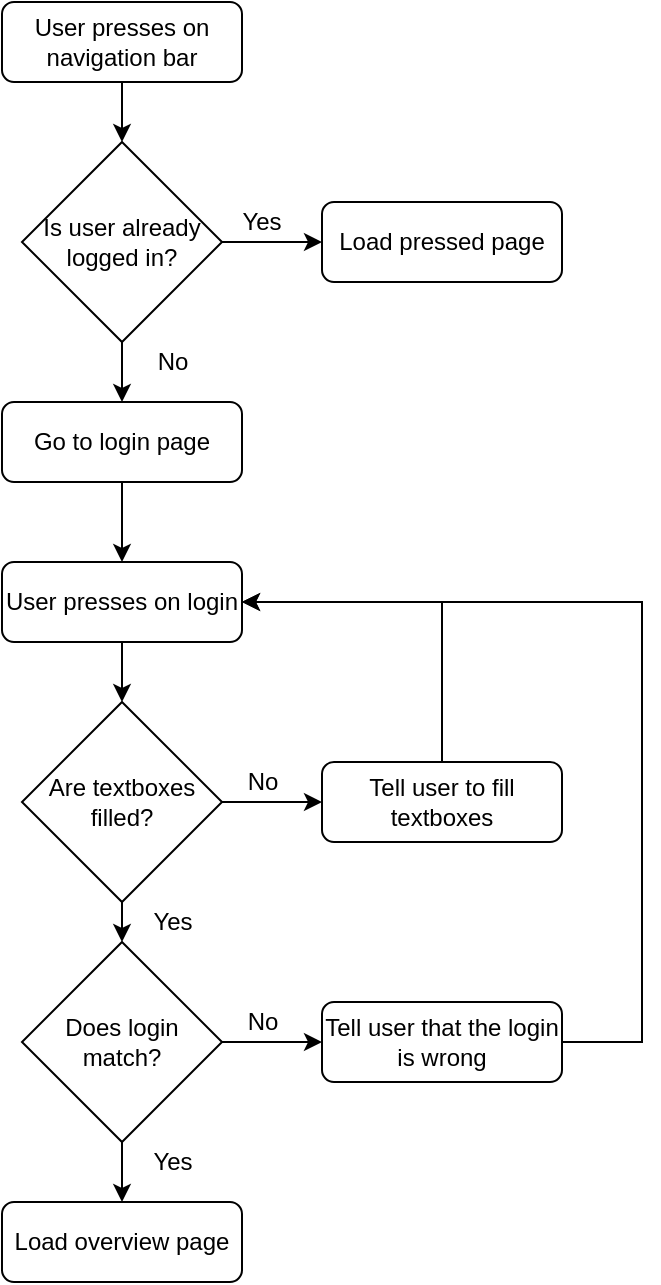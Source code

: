 <mxfile version="14.1.8" type="device"><diagram id="C5RBs43oDa-KdzZeNtuy" name="Page-1"><mxGraphModel dx="1422" dy="762" grid="1" gridSize="10" guides="1" tooltips="1" connect="1" arrows="1" fold="1" page="1" pageScale="1" pageWidth="827" pageHeight="1169" math="0" shadow="0"><root><mxCell id="WIyWlLk6GJQsqaUBKTNV-0"/><mxCell id="WIyWlLk6GJQsqaUBKTNV-1" parent="WIyWlLk6GJQsqaUBKTNV-0"/><mxCell id="nsPqfe8YYZ5Gb-lZy3Dz-29" style="edgeStyle=orthogonalEdgeStyle;rounded=0;orthogonalLoop=1;jettySize=auto;html=1;exitX=0.5;exitY=1;exitDx=0;exitDy=0;entryX=0.5;entryY=0;entryDx=0;entryDy=0;" parent="WIyWlLk6GJQsqaUBKTNV-1" source="nsPqfe8YYZ5Gb-lZy3Dz-13" target="nsPqfe8YYZ5Gb-lZy3Dz-14" edge="1"><mxGeometry relative="1" as="geometry"/></mxCell><mxCell id="nsPqfe8YYZ5Gb-lZy3Dz-13" value="User presses on login" style="rounded=1;whiteSpace=wrap;html=1;" parent="WIyWlLk6GJQsqaUBKTNV-1" vertex="1"><mxGeometry x="240" y="320" width="120" height="40" as="geometry"/></mxCell><mxCell id="0bSVX9aGRj6P_oDy49NH-16" style="edgeStyle=orthogonalEdgeStyle;rounded=0;orthogonalLoop=1;jettySize=auto;html=1;exitX=0.5;exitY=1;exitDx=0;exitDy=0;entryX=0.5;entryY=0;entryDx=0;entryDy=0;" edge="1" parent="WIyWlLk6GJQsqaUBKTNV-1" source="nsPqfe8YYZ5Gb-lZy3Dz-14" target="nsPqfe8YYZ5Gb-lZy3Dz-21"><mxGeometry relative="1" as="geometry"/></mxCell><mxCell id="0bSVX9aGRj6P_oDy49NH-17" style="edgeStyle=orthogonalEdgeStyle;rounded=0;orthogonalLoop=1;jettySize=auto;html=1;exitX=1;exitY=0.5;exitDx=0;exitDy=0;entryX=0;entryY=0.5;entryDx=0;entryDy=0;" edge="1" parent="WIyWlLk6GJQsqaUBKTNV-1" source="nsPqfe8YYZ5Gb-lZy3Dz-14" target="nsPqfe8YYZ5Gb-lZy3Dz-15"><mxGeometry relative="1" as="geometry"/></mxCell><mxCell id="nsPqfe8YYZ5Gb-lZy3Dz-14" value="Are textboxes filled?" style="rhombus;whiteSpace=wrap;html=1;" parent="WIyWlLk6GJQsqaUBKTNV-1" vertex="1"><mxGeometry x="250" y="390" width="100" height="100" as="geometry"/></mxCell><mxCell id="0bSVX9aGRj6P_oDy49NH-11" style="edgeStyle=orthogonalEdgeStyle;rounded=0;orthogonalLoop=1;jettySize=auto;html=1;exitX=1;exitY=0.5;exitDx=0;exitDy=0;entryX=0;entryY=0.5;entryDx=0;entryDy=0;" edge="1" parent="WIyWlLk6GJQsqaUBKTNV-1" source="nsPqfe8YYZ5Gb-lZy3Dz-21" target="nsPqfe8YYZ5Gb-lZy3Dz-23"><mxGeometry relative="1" as="geometry"/></mxCell><mxCell id="0bSVX9aGRj6P_oDy49NH-14" style="edgeStyle=orthogonalEdgeStyle;rounded=0;orthogonalLoop=1;jettySize=auto;html=1;exitX=0.5;exitY=1;exitDx=0;exitDy=0;entryX=0.5;entryY=0;entryDx=0;entryDy=0;" edge="1" parent="WIyWlLk6GJQsqaUBKTNV-1" source="nsPqfe8YYZ5Gb-lZy3Dz-21" target="nsPqfe8YYZ5Gb-lZy3Dz-28"><mxGeometry relative="1" as="geometry"/></mxCell><mxCell id="nsPqfe8YYZ5Gb-lZy3Dz-21" value="Does login match?" style="rhombus;whiteSpace=wrap;html=1;" parent="WIyWlLk6GJQsqaUBKTNV-1" vertex="1"><mxGeometry x="250" y="510" width="100" height="100" as="geometry"/></mxCell><mxCell id="0bSVX9aGRj6P_oDy49NH-12" style="edgeStyle=orthogonalEdgeStyle;rounded=0;orthogonalLoop=1;jettySize=auto;html=1;exitX=1;exitY=0.5;exitDx=0;exitDy=0;entryX=1;entryY=0.5;entryDx=0;entryDy=0;" edge="1" parent="WIyWlLk6GJQsqaUBKTNV-1" source="nsPqfe8YYZ5Gb-lZy3Dz-23" target="nsPqfe8YYZ5Gb-lZy3Dz-13"><mxGeometry relative="1" as="geometry"><Array as="points"><mxPoint x="560" y="560"/><mxPoint x="560" y="340"/></Array></mxGeometry></mxCell><mxCell id="nsPqfe8YYZ5Gb-lZy3Dz-23" value="Tell user that the login is wrong" style="rounded=1;whiteSpace=wrap;html=1;" parent="WIyWlLk6GJQsqaUBKTNV-1" vertex="1"><mxGeometry x="400" y="540" width="120" height="40" as="geometry"/></mxCell><mxCell id="nsPqfe8YYZ5Gb-lZy3Dz-25" value="No" style="text;html=1;align=center;verticalAlign=middle;resizable=0;points=[];autosize=1;" parent="WIyWlLk6GJQsqaUBKTNV-1" vertex="1"><mxGeometry x="355" y="540" width="30" height="20" as="geometry"/></mxCell><mxCell id="nsPqfe8YYZ5Gb-lZy3Dz-28" value="Load overview page" style="rounded=1;whiteSpace=wrap;html=1;" parent="WIyWlLk6GJQsqaUBKTNV-1" vertex="1"><mxGeometry x="240" y="640" width="120" height="40" as="geometry"/></mxCell><mxCell id="nsPqfe8YYZ5Gb-lZy3Dz-49" style="edgeStyle=orthogonalEdgeStyle;rounded=0;orthogonalLoop=1;jettySize=auto;html=1;exitX=1;exitY=0.5;exitDx=0;exitDy=0;entryX=0;entryY=0.5;entryDx=0;entryDy=0;" parent="WIyWlLk6GJQsqaUBKTNV-1" source="nsPqfe8YYZ5Gb-lZy3Dz-40" target="nsPqfe8YYZ5Gb-lZy3Dz-43" edge="1"><mxGeometry relative="1" as="geometry"/></mxCell><mxCell id="nsPqfe8YYZ5Gb-lZy3Dz-50" style="edgeStyle=orthogonalEdgeStyle;rounded=0;orthogonalLoop=1;jettySize=auto;html=1;exitX=0.5;exitY=1;exitDx=0;exitDy=0;entryX=0.5;entryY=0;entryDx=0;entryDy=0;" parent="WIyWlLk6GJQsqaUBKTNV-1" source="nsPqfe8YYZ5Gb-lZy3Dz-40" target="nsPqfe8YYZ5Gb-lZy3Dz-41" edge="1"><mxGeometry relative="1" as="geometry"/></mxCell><mxCell id="nsPqfe8YYZ5Gb-lZy3Dz-40" value="Is user already logged in?" style="rhombus;whiteSpace=wrap;html=1;" parent="WIyWlLk6GJQsqaUBKTNV-1" vertex="1"><mxGeometry x="250" y="110" width="100" height="100" as="geometry"/></mxCell><mxCell id="nsPqfe8YYZ5Gb-lZy3Dz-51" style="edgeStyle=orthogonalEdgeStyle;rounded=0;orthogonalLoop=1;jettySize=auto;html=1;exitX=0.5;exitY=1;exitDx=0;exitDy=0;entryX=0.5;entryY=0;entryDx=0;entryDy=0;" parent="WIyWlLk6GJQsqaUBKTNV-1" source="nsPqfe8YYZ5Gb-lZy3Dz-41" target="nsPqfe8YYZ5Gb-lZy3Dz-13" edge="1"><mxGeometry relative="1" as="geometry"/></mxCell><mxCell id="nsPqfe8YYZ5Gb-lZy3Dz-41" value="Go to login page" style="rounded=1;whiteSpace=wrap;html=1;" parent="WIyWlLk6GJQsqaUBKTNV-1" vertex="1"><mxGeometry x="240" y="240" width="120" height="40" as="geometry"/></mxCell><mxCell id="nsPqfe8YYZ5Gb-lZy3Dz-43" value="Load pressed&amp;nbsp;page" style="rounded=1;whiteSpace=wrap;html=1;" parent="WIyWlLk6GJQsqaUBKTNV-1" vertex="1"><mxGeometry x="400" y="140" width="120" height="40" as="geometry"/></mxCell><mxCell id="nsPqfe8YYZ5Gb-lZy3Dz-45" value="Yes" style="text;html=1;strokeColor=none;fillColor=none;align=center;verticalAlign=middle;whiteSpace=wrap;rounded=0;" parent="WIyWlLk6GJQsqaUBKTNV-1" vertex="1"><mxGeometry x="350" y="140" width="40" height="20" as="geometry"/></mxCell><mxCell id="nsPqfe8YYZ5Gb-lZy3Dz-46" value="No" style="text;html=1;align=center;verticalAlign=middle;resizable=0;points=[];autosize=1;" parent="WIyWlLk6GJQsqaUBKTNV-1" vertex="1"><mxGeometry x="310" y="210" width="30" height="20" as="geometry"/></mxCell><mxCell id="nsPqfe8YYZ5Gb-lZy3Dz-60" value="Yes" style="text;html=1;align=center;verticalAlign=middle;resizable=0;points=[];autosize=1;" parent="WIyWlLk6GJQsqaUBKTNV-1" vertex="1"><mxGeometry x="305" y="490" width="40" height="20" as="geometry"/></mxCell><mxCell id="0bSVX9aGRj6P_oDy49NH-5" style="edgeStyle=orthogonalEdgeStyle;rounded=0;orthogonalLoop=1;jettySize=auto;html=1;exitX=0.5;exitY=1;exitDx=0;exitDy=0;entryX=0.5;entryY=0;entryDx=0;entryDy=0;" edge="1" parent="WIyWlLk6GJQsqaUBKTNV-1" source="0bSVX9aGRj6P_oDy49NH-0" target="nsPqfe8YYZ5Gb-lZy3Dz-40"><mxGeometry relative="1" as="geometry"/></mxCell><mxCell id="0bSVX9aGRj6P_oDy49NH-0" value="User presses on navigation bar" style="rounded=1;whiteSpace=wrap;html=1;" vertex="1" parent="WIyWlLk6GJQsqaUBKTNV-1"><mxGeometry x="240" y="40" width="120" height="40" as="geometry"/></mxCell><mxCell id="0bSVX9aGRj6P_oDy49NH-13" style="edgeStyle=orthogonalEdgeStyle;rounded=0;orthogonalLoop=1;jettySize=auto;html=1;exitX=0.5;exitY=0;exitDx=0;exitDy=0;entryX=1;entryY=0.5;entryDx=0;entryDy=0;" edge="1" parent="WIyWlLk6GJQsqaUBKTNV-1" source="nsPqfe8YYZ5Gb-lZy3Dz-15" target="nsPqfe8YYZ5Gb-lZy3Dz-13"><mxGeometry relative="1" as="geometry"/></mxCell><mxCell id="nsPqfe8YYZ5Gb-lZy3Dz-15" value="Tell user to fill textboxes" style="rounded=1;whiteSpace=wrap;html=1;" parent="WIyWlLk6GJQsqaUBKTNV-1" vertex="1"><mxGeometry x="400" y="420" width="120" height="40" as="geometry"/></mxCell><mxCell id="0bSVX9aGRj6P_oDy49NH-15" value="Yes" style="text;html=1;align=center;verticalAlign=middle;resizable=0;points=[];autosize=1;" vertex="1" parent="WIyWlLk6GJQsqaUBKTNV-1"><mxGeometry x="305" y="610" width="40" height="20" as="geometry"/></mxCell><mxCell id="0bSVX9aGRj6P_oDy49NH-18" value="No" style="text;html=1;align=center;verticalAlign=middle;resizable=0;points=[];autosize=1;" vertex="1" parent="WIyWlLk6GJQsqaUBKTNV-1"><mxGeometry x="355" y="420" width="30" height="20" as="geometry"/></mxCell></root></mxGraphModel></diagram></mxfile>